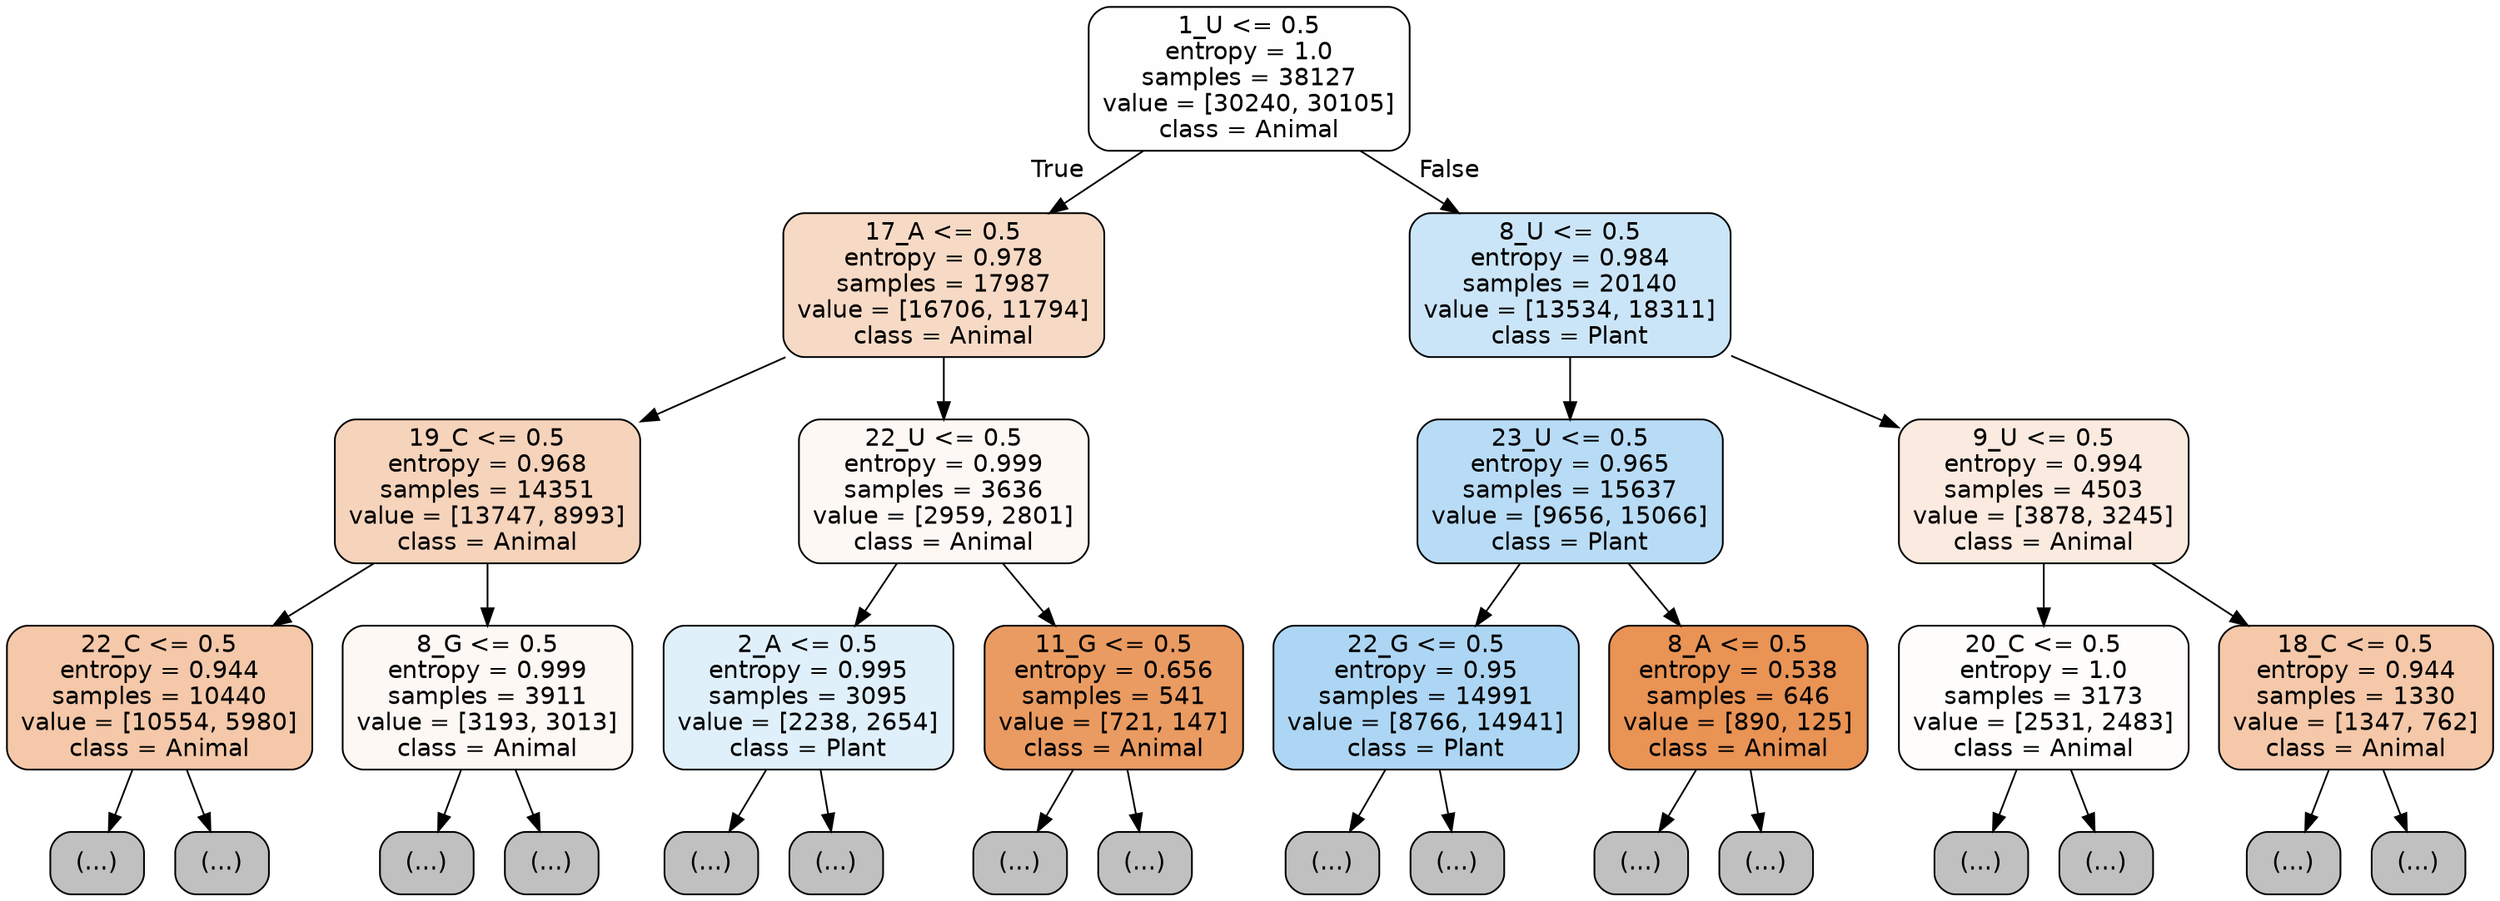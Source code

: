 digraph Tree {
node [shape=box, style="filled, rounded", color="black", fontname="helvetica"] ;
edge [fontname="helvetica"] ;
0 [label="1_U <= 0.5\nentropy = 1.0\nsamples = 38127\nvalue = [30240, 30105]\nclass = Animal", fillcolor="#fffefe"] ;
1 [label="17_A <= 0.5\nentropy = 0.978\nsamples = 17987\nvalue = [16706, 11794]\nclass = Animal", fillcolor="#f7dac5"] ;
0 -> 1 [labeldistance=2.5, labelangle=45, headlabel="True"] ;
2 [label="19_C <= 0.5\nentropy = 0.968\nsamples = 14351\nvalue = [13747, 8993]\nclass = Animal", fillcolor="#f6d3bb"] ;
1 -> 2 ;
3 [label="22_C <= 0.5\nentropy = 0.944\nsamples = 10440\nvalue = [10554, 5980]\nclass = Animal", fillcolor="#f4c8a9"] ;
2 -> 3 ;
4 [label="(...)", fillcolor="#C0C0C0"] ;
3 -> 4 ;
5073 [label="(...)", fillcolor="#C0C0C0"] ;
3 -> 5073 ;
5596 [label="8_G <= 0.5\nentropy = 0.999\nsamples = 3911\nvalue = [3193, 3013]\nclass = Animal", fillcolor="#fef8f4"] ;
2 -> 5596 ;
5597 [label="(...)", fillcolor="#C0C0C0"] ;
5596 -> 5597 ;
7032 [label="(...)", fillcolor="#C0C0C0"] ;
5596 -> 7032 ;
7455 [label="22_U <= 0.5\nentropy = 0.999\nsamples = 3636\nvalue = [2959, 2801]\nclass = Animal", fillcolor="#fef8f4"] ;
1 -> 7455 ;
7456 [label="2_A <= 0.5\nentropy = 0.995\nsamples = 3095\nvalue = [2238, 2654]\nclass = Plant", fillcolor="#e0f0fb"] ;
7455 -> 7456 ;
7457 [label="(...)", fillcolor="#C0C0C0"] ;
7456 -> 7457 ;
8676 [label="(...)", fillcolor="#C0C0C0"] ;
7456 -> 8676 ;
9213 [label="11_G <= 0.5\nentropy = 0.656\nsamples = 541\nvalue = [721, 147]\nclass = Animal", fillcolor="#ea9b61"] ;
7455 -> 9213 ;
9214 [label="(...)", fillcolor="#C0C0C0"] ;
9213 -> 9214 ;
9345 [label="(...)", fillcolor="#C0C0C0"] ;
9213 -> 9345 ;
9414 [label="8_U <= 0.5\nentropy = 0.984\nsamples = 20140\nvalue = [13534, 18311]\nclass = Plant", fillcolor="#cbe5f8"] ;
0 -> 9414 [labeldistance=2.5, labelangle=-45, headlabel="False"] ;
9415 [label="23_U <= 0.5\nentropy = 0.965\nsamples = 15637\nvalue = [9656, 15066]\nclass = Plant", fillcolor="#b8dcf6"] ;
9414 -> 9415 ;
9416 [label="22_G <= 0.5\nentropy = 0.95\nsamples = 14991\nvalue = [8766, 14941]\nclass = Plant", fillcolor="#add6f4"] ;
9415 -> 9416 ;
9417 [label="(...)", fillcolor="#C0C0C0"] ;
9416 -> 9417 ;
14132 [label="(...)", fillcolor="#C0C0C0"] ;
9416 -> 14132 ;
14617 [label="8_A <= 0.5\nentropy = 0.538\nsamples = 646\nvalue = [890, 125]\nclass = Animal", fillcolor="#e99355"] ;
9415 -> 14617 ;
14618 [label="(...)", fillcolor="#C0C0C0"] ;
14617 -> 14618 ;
14751 [label="(...)", fillcolor="#C0C0C0"] ;
14617 -> 14751 ;
14804 [label="9_U <= 0.5\nentropy = 0.994\nsamples = 4503\nvalue = [3878, 3245]\nclass = Animal", fillcolor="#fbeadf"] ;
9414 -> 14804 ;
14805 [label="20_C <= 0.5\nentropy = 1.0\nsamples = 3173\nvalue = [2531, 2483]\nclass = Animal", fillcolor="#fffdfb"] ;
14804 -> 14805 ;
14806 [label="(...)", fillcolor="#C0C0C0"] ;
14805 -> 14806 ;
15855 [label="(...)", fillcolor="#C0C0C0"] ;
14805 -> 15855 ;
16234 [label="18_C <= 0.5\nentropy = 0.944\nsamples = 1330\nvalue = [1347, 762]\nclass = Animal", fillcolor="#f4c8a9"] ;
14804 -> 16234 ;
16235 [label="(...)", fillcolor="#C0C0C0"] ;
16234 -> 16235 ;
16668 [label="(...)", fillcolor="#C0C0C0"] ;
16234 -> 16668 ;
}